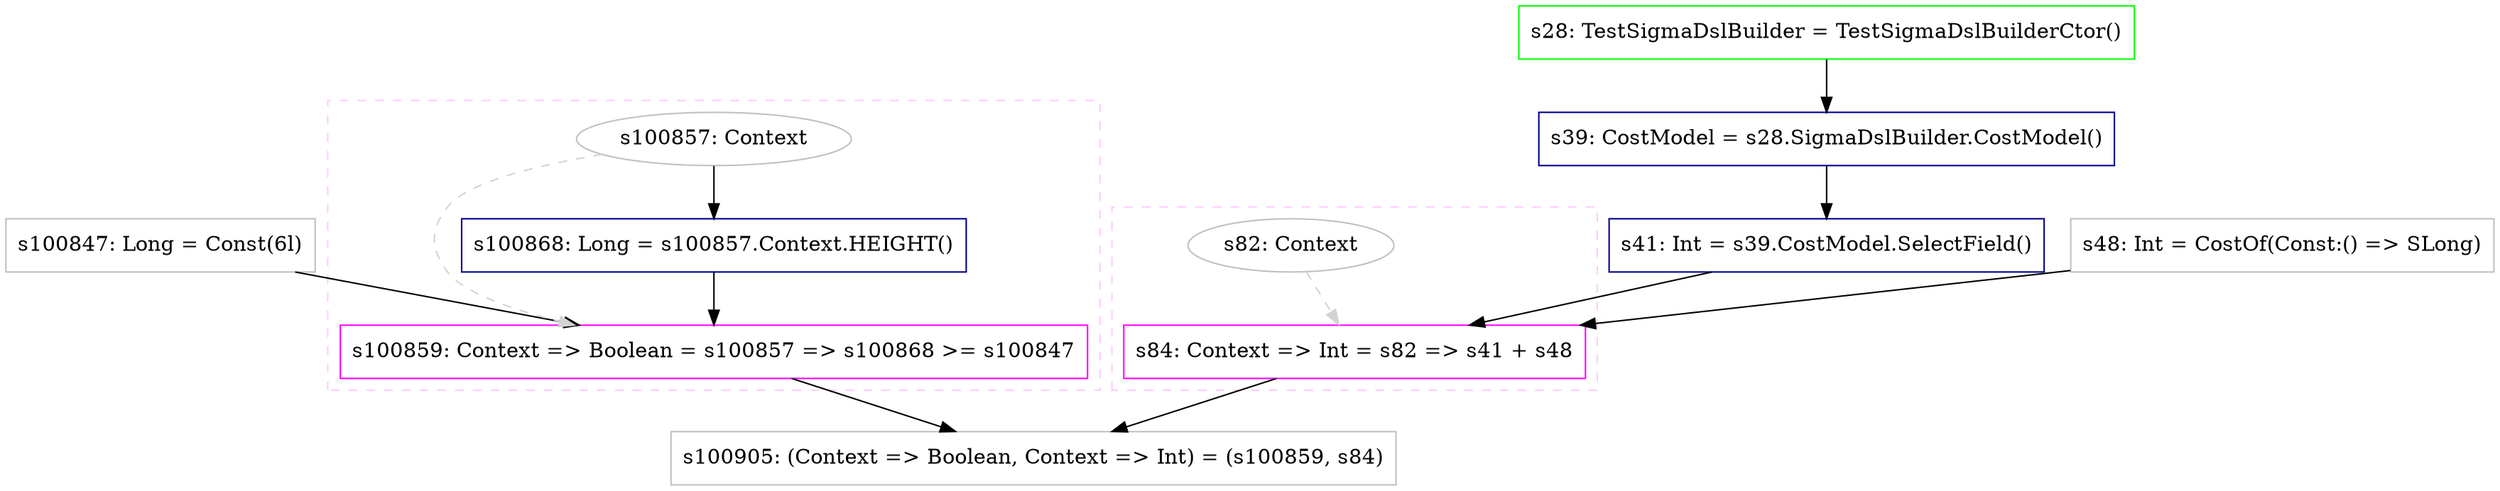 digraph "height_6_verify" {
concentrate=true
node [style=filled, fillcolor=orangered]

"s100847" [
label="s100847: Long = Const(6l)"
shape=box, color=gray, tooltip="s100847:Long", style=filled, fillcolor=white
]
subgraph cluster_s100859 {
style=dashed; color="#FFCCFF"
"s100857" [
label="s100857: Context"
shape=oval, color=gray, tooltip="s100857:Context", style=filled, fillcolor=white
]
"s100859" [
label="s100859: Context => Boolean = s100857 => s100868 >= s100847"
shape=box, color=magenta, tooltip="s100859:Context => Boolean", style=filled, fillcolor=white
]
{rank=source; s100857}
"s100868" [
label="s100868: Long = s100857.Context.HEIGHT()"
shape=box, color=darkblue, tooltip="s100868:Long", style=filled, fillcolor=white
]
{rank=sink; s100859}
}
"s28" [
label="s28: TestSigmaDslBuilder = TestSigmaDslBuilderCtor()"
shape=box, color=green, tooltip="s28:TestSigmaDslBuilder", style=filled, fillcolor=white
]
"s39" [
label="s39: CostModel = s28.SigmaDslBuilder.CostModel()"
shape=box, color=darkblue, tooltip="s39:CostModel", style=filled, fillcolor=white
]
"s41" [
label="s41: Int = s39.CostModel.SelectField()"
shape=box, color=darkblue, tooltip="s41:Int", style=filled, fillcolor=white
]
"s48" [
label="s48: Int = CostOf(Const:() => SLong)"
shape=box, color=gray, tooltip="s48:Int", style=filled, fillcolor=white
]
subgraph cluster_s84 {
style=dashed; color="#FFCCFF"
"s82" [
label="s82: Context"
shape=oval, color=gray, tooltip="s82:Context", style=filled, fillcolor=white
]
"s84" [
label="s84: Context => Int = s82 => s41 + s48"
shape=box, color=magenta, tooltip="s84:Context => Int", style=filled, fillcolor=white
]
{rank=source; s82}
{rank=sink; s84}
}
"s100905" [
label="s100905: (Context => Boolean, Context => Int) = (s100859, s84)"
shape=box, color=gray, tooltip="s100905:(Context => Boolean, Context => Int)", style=filled, fillcolor=white
]
"s100857" -> "s100868" [style=solid]
"s82" -> "s84" [style=dashed, color=lightgray, weight=0]
"s41" -> "s84" [style=solid]
"s48" -> "s84" [style=solid]
"s39" -> "s41" [style=solid]
"s28" -> "s39" [style=solid]
"s100857" -> "s100859" [style=dashed, color=lightgray, weight=0]
"s100868" -> "s100859" [style=solid]
"s100847" -> "s100859" [style=solid]
"s100859" -> "s100905" [style=solid]
"s84" -> "s100905" [style=solid]
}
